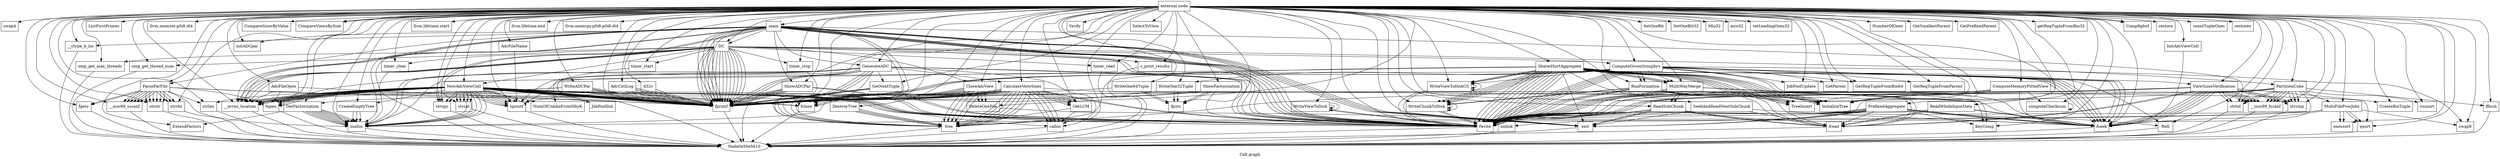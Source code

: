 digraph "Call graph" {
	label="Call graph";

	Node0x505a8e0 [shape=record,label="{external node}"];
	Node0x505a8e0 -> Node0x504cc00;
	Node0x505a8e0 -> Node0x5050cb0;
	Node0x505a8e0 -> Node0x5027af0;
	Node0x505a8e0 -> Node0x5059f30;
	Node0x505a8e0 -> Node0x4fcbf00;
	Node0x505a8e0 -> Node0x5007fd0;
	Node0x505a8e0 -> Node0x50ca770;
	Node0x505a8e0 -> Node0x502ebb0;
	Node0x505a8e0 -> Node0x509b390;
	Node0x505a8e0 -> Node0x50a15e0;
	Node0x505a8e0 -> Node0x507a3d0;
	Node0x505a8e0 -> Node0x5078350;
	Node0x505a8e0 -> Node0x4ff80a0;
	Node0x505a8e0 -> Node0x5093ed0;
	Node0x505a8e0 -> Node0x50373d0;
	Node0x505a8e0 -> Node0x50d8920;
	Node0x505a8e0 -> Node0x50f8680;
	Node0x505a8e0 -> Node0x50f8680;
	Node0x505a8e0 -> Node0x5099f80;
	Node0x505a8e0 -> Node0x4fd7bc0;
	Node0x505a8e0 -> Node0x5048a40;
	Node0x505a8e0 -> Node0x50531a0;
	Node0x505a8e0 -> Node0x50814b0;
	Node0x505a8e0 -> Node0x515e6c0;
	Node0x505a8e0 -> Node0x502c760;
	Node0x505a8e0 -> Node0x5142c30;
	Node0x505a8e0 -> Node0x518c950;
	Node0x505a8e0 -> Node0x5152730;
	Node0x505a8e0 -> Node0x50c8230;
	Node0x505a8e0 -> Node0x5012ca0;
	Node0x505a8e0 -> Node0x5042cd0;
	Node0x505a8e0 -> Node0x5153440;
	Node0x505a8e0 -> Node0x50084c0;
	Node0x505a8e0 -> Node0x4fdf4c0;
	Node0x505a8e0 -> Node0x4ffe1e0;
	Node0x505a8e0 -> Node0x5129e20;
	Node0x505a8e0 -> Node0x51621a0;
	Node0x505a8e0 -> Node0x5145640;
	Node0x505a8e0 -> Node0x5063f00;
	Node0x505a8e0 -> Node0x50143b0;
	Node0x505a8e0 -> Node0x501e610;
	Node0x505a8e0 -> Node0x4ffb490;
	Node0x505a8e0 -> Node0x4fefe90;
	Node0x505a8e0 -> Node0x509d690;
	Node0x505a8e0 -> Node0x50b87c0;
	Node0x505a8e0 -> Node0x50710d0;
	Node0x505a8e0 -> Node0x5141f90;
	Node0x505a8e0 -> Node0x50b8520;
	Node0x505a8e0 -> Node0x5115e00;
	Node0x505a8e0 -> Node0x50a1900;
	Node0x505a8e0 -> Node0x50d1d90;
	Node0x505a8e0 -> Node0x4fe0a50;
	Node0x505a8e0 -> Node0x5155ec0;
	Node0x505a8e0 -> Node0x50ccd50;
	Node0x505a8e0 -> Node0x4fbff60;
	Node0x505a8e0 -> Node0x50af510;
	Node0x505a8e0 -> Node0x5016ef0;
	Node0x505a8e0 -> Node0x5009430;
	Node0x505a8e0 -> Node0x500cfb0;
	Node0x505a8e0 -> Node0x50103e0;
	Node0x505a8e0 -> Node0x5013ae0;
	Node0x505a8e0 -> Node0x5012d80;
	Node0x505a8e0 -> Node0x5013360;
	Node0x505a8e0 -> Node0x5013980;
	Node0x505a8e0 -> Node0x5013f40;
	Node0x505a8e0 -> Node0x50aa260;
	Node0x505a8e0 -> Node0x5015bd0;
	Node0x505a8e0 -> Node0x5018a40;
	Node0x505a8e0 -> Node0x50d4ed0;
	Node0x505a8e0 -> Node0x501ffd0;
	Node0x505a8e0 -> Node0x5025010;
	Node0x505a8e0 -> Node0x5025c40;
	Node0x505a8e0 -> Node0x5027390;
	Node0x505a8e0 -> Node0x518c010;
	Node0x505a8e0 -> Node0x502e1b0;
	Node0x505a8e0 -> Node0x502ec90;
	Node0x505a8e0 -> Node0x502fc80;
	Node0x505a8e0 -> Node0x50315a0;
	Node0x505a8e0 -> Node0x50334a0;
	Node0x505a8e0 -> Node0x501bd90;
	Node0x505a8e0 -> Node0x5033b40;
	Node0x505a8e0 -> Node0x502d1d0;
	Node0x505a8e0 -> Node0x5047a90;
	Node0x505a8e0 -> Node0x502cd90;
	Node0x505a8e0 -> Node0x502ba50;
	Node0x505a8e0 -> Node0x50370f0;
	Node0x505a8e0 -> Node0x5037c40;
	Node0x505a8e0 -> Node0x50386e0;
	Node0x505a8e0 -> Node0x517b220;
	Node0x505a8e0 -> Node0x503a000;
	Node0x505a8e0 -> Node0x502b660;
	Node0x505a8e0 -> Node0x503c660;
	Node0x505a8e0 -> Node0x502c4b0;
	Node0x505a8e0 -> Node0x502a000;
	Node0x505a8e0 -> Node0x503d150;
	Node0x505a8e0 -> Node0x503deb0;
	Node0x505a8e0 -> Node0x503deb0;
	Node0x505a8e0 -> Node0x503a530;
	Node0x505a8e0 -> Node0x5040560;
	Node0x505a8e0 -> Node0x5042470;
	Node0x505a8e0 -> Node0x50432d0;
	Node0x505a8e0 -> Node0x5043970;
	Node0x505a8e0 -> Node0x50457c0;
	Node0x505a8e0 -> Node0x5027870;
	Node0x505a8e0 -> Node0x504a070;
	Node0x505a8e0 -> Node0x5010dd0;
	Node0x505a8e0 -> Node0x5059490;
	Node0x505a8e0 -> Node0x504b910;
	Node0x505a8e0 -> Node0x500d620;
	Node0x505a8e0 -> Node0x50b60c0;
	Node0x505a8e0 -> Node0x500cb00;
	Node0x505a8e0 -> Node0x5047b30;
	Node0x505a8e0 -> Node0x5089300;
	Node0x505a8e0 -> Node0x504c430;
	Node0x50c8230 [shape=record,label="{strstr}"];
	Node0x50c8230 -> Node0x50e5610;
	Node0x50f8680 [shape=record,label="{CompareViewsBySize}"];
	Node0x500cb00 [shape=record,label="{WriteChunkToDisk}"];
	Node0x500cb00 -> Node0x500cb00;
	Node0x500cb00 -> Node0x4fcbf00;
	Node0x500cb00 -> Node0x4fcbf00;
	Node0x500cb00 -> Node0x500cb00;
	Node0x504cc00 [shape=record,label="{swap4}"];
	Node0x5050cb0 [shape=record,label="{swap8}"];
	Node0x5027af0 [shape=record,label="{initADCpar}"];
	Node0x5059f30 [shape=record,label="{ShowFactorization}"];
	Node0x5059f30 -> Node0x4fcbf00;
	Node0x5059f30 -> Node0x5007fd0;
	Node0x5059f30 -> Node0x50ca770;
	Node0x5059f30 -> Node0x50ca770;
	Node0x5059f30 -> Node0x5007fd0;
	Node0x4fcbf00 [shape=record,label="{fwrite}"];
	Node0x4fcbf00 -> Node0x50e5610;
	Node0x5007fd0 [shape=record,label="{fputc}"];
	Node0x5007fd0 -> Node0x50e5610;
	Node0x4fd7bc0 [shape=record,label="{sprintf}"];
	Node0x4fd7bc0 -> Node0x50e5610;
	Node0x5048a40 [shape=record,label="{fopen}"];
	Node0x5048a40 -> Node0x50e5610;
	Node0x50ca770 [shape=record,label="{fprintf}"];
	Node0x50ca770 -> Node0x50e5610;
	Node0x502ebb0 [shape=record,label="{ListFirstPrimes}"];
	Node0x50373d0 [shape=record,label="{malloc}"];
	Node0x50373d0 -> Node0x50e5610;
	Node0x509b390 [shape=record,label="{GetLCM}"];
	Node0x509b390 -> Node0x50a15e0;
	Node0x509b390 -> Node0x5078350;
	Node0x50a15e0 [shape=record,label="{calloc}"];
	Node0x50a15e0 -> Node0x50e5610;
	Node0x507a3d0 [shape=record,label="{llvm.memset.p0i8.i64}"];
	Node0x4ff80a0 [shape=record,label="{ExtendFactors}"];
	Node0x5078350 [shape=record,label="{free}"];
	Node0x5078350 -> Node0x50e5610;
	Node0x5093ed0 [shape=record,label="{GetFactorization}"];
	Node0x5093ed0 -> Node0x50373d0;
	Node0x5093ed0 -> Node0x50373d0;
	Node0x5093ed0 -> Node0x50373d0;
	Node0x5093ed0 -> Node0x50373d0;
	Node0x5093ed0 -> Node0x50373d0;
	Node0x5093ed0 -> Node0x50373d0;
	Node0x5093ed0 -> Node0x50373d0;
	Node0x5093ed0 -> Node0x50373d0;
	Node0x5093ed0 -> Node0x50373d0;
	Node0x5093ed0 -> Node0x4ff80a0;
	Node0x4ffe1e0 [shape=record,label="{GetNextTuple}"];
	Node0x4ffe1e0 -> Node0x50ca770;
	Node0x4ffe1e0 -> Node0x50ca770;
	Node0x4ffe1e0 -> Node0x4fcbf00;
	Node0x4ffe1e0 -> Node0x4fcbf00;
	Node0x4ffe1e0 -> Node0x50ca770;
	Node0x50d8920 [shape=record,label="{CompareSizesByValue}"];
	Node0x5099f80 [shape=record,label="{CalculateVeiwSizes}"];
	Node0x5099f80 -> Node0x50a15e0;
	Node0x5099f80 -> Node0x50a15e0;
	Node0x5099f80 -> Node0x50a15e0;
	Node0x5099f80 -> Node0x5093ed0;
	Node0x5099f80 -> Node0x509b390;
	Node0x5099f80 -> Node0x509b390;
	Node0x5099f80 -> Node0x509b390;
	Node0x5099f80 -> Node0x509b390;
	Node0x5099f80 -> Node0x509b390;
	Node0x5099f80 -> Node0x5078350;
	Node0x5099f80 -> Node0x5078350;
	Node0x5099f80 -> Node0x5078350;
	Node0x5099f80 -> Node0x5078350;
	Node0x5099f80 -> Node0x5078350;
	Node0x5099f80 -> Node0x50a15e0;
	Node0x5099f80 -> Node0x4fd7bc0;
	Node0x5099f80 -> Node0x5048a40;
	Node0x5099f80 -> Node0x50ca770;
	Node0x5099f80 -> Node0x50531a0;
	Node0x5099f80 -> Node0x50ca770;
	Node0x5099f80 -> Node0x50ca770;
	Node0x5099f80 -> Node0x4fcbf00;
	Node0x5099f80 -> Node0x4fcbf00;
	Node0x5099f80 -> Node0x50ca770;
	Node0x5099f80 -> Node0x50ca770;
	Node0x5099f80 -> Node0x50814b0;
	Node0x5099f80 -> Node0x5078350;
	Node0x5099f80 -> Node0x50ca770;
	Node0x5099f80 -> Node0x5078350;
	Node0x5047a90 [shape=record,label="{NumOfCombsFromNbyK}"];
	Node0x50531a0 [shape=record,label="{qsort}"];
	Node0x50531a0 -> Node0x50e5610;
	Node0x515e6c0 [shape=record,label="{ParseParFile}"];
	Node0x515e6c0 -> Node0x5142c30;
	Node0x515e6c0 -> Node0x5048a40;
	Node0x515e6c0 -> Node0x50ca770;
	Node0x515e6c0 -> Node0x5142c30;
	Node0x515e6c0 -> Node0x518c950;
	Node0x515e6c0 -> Node0x5152730;
	Node0x515e6c0 -> Node0x5142c30;
	Node0x515e6c0 -> Node0x50c8230;
	Node0x515e6c0 -> Node0x518c950;
	Node0x515e6c0 -> Node0x5152730;
	Node0x515e6c0 -> Node0x518c950;
	Node0x515e6c0 -> Node0x518c950;
	Node0x515e6c0 -> Node0x518c950;
	Node0x515e6c0 -> Node0x5012ca0;
	Node0x515e6c0 -> Node0x50373d0;
	Node0x515e6c0 -> Node0x518c950;
	Node0x515e6c0 -> Node0x50814b0;
	Node0x515e6c0 -> Node0x50c8230;
	Node0x515e6c0 -> Node0x50c8230;
	Node0x515e6c0 -> Node0x50c8230;
	Node0x515e6c0 -> Node0x50c8230;
	Node0x515e6c0 -> Node0x50c8230;
	Node0x5042cd0 [shape=record,label="{llvm.lifetime.end}"];
	Node0x502c760 [shape=record,label="{llvm.lifetime.start}"];
	Node0x50814b0 [shape=record,label="{fclose}"];
	Node0x50814b0 -> Node0x50e5610;
	Node0x5142c30 [shape=record,label="{strchr}"];
	Node0x5142c30 -> Node0x50e5610;
	Node0x518c950 [shape=record,label="{__isoc99_sscanf}"];
	Node0x518c950 -> Node0x50e5610;
	Node0x5152730 [shape=record,label="{fgets}"];
	Node0x5152730 -> Node0x50e5610;
	Node0x5012ca0 [shape=record,label="{strlen}"];
	Node0x5012ca0 -> Node0x50e5610;
	Node0x5153440 [shape=record,label="{WriteADCPar}"];
	Node0x5153440 -> Node0x50a15e0;
	Node0x5153440 -> Node0x5012ca0;
	Node0x5153440 -> Node0x5048a40;
	Node0x5153440 -> Node0x50ca770;
	Node0x5153440 -> Node0x50ca770;
	Node0x5153440 -> Node0x50ca770;
	Node0x5153440 -> Node0x50ca770;
	Node0x5153440 -> Node0x50ca770;
	Node0x5153440 -> Node0x50ca770;
	Node0x5153440 -> Node0x50ca770;
	Node0x5153440 -> Node0x50814b0;
	Node0x50084c0 [shape=record,label="{llvm.memcpy.p0i8.p0i8.i64}"];
	Node0x4fdf4c0 [shape=record,label="{ShowADCPar}"];
	Node0x4fdf4c0 -> Node0x4fcbf00;
	Node0x4fdf4c0 -> Node0x50ca770;
	Node0x4fdf4c0 -> Node0x50ca770;
	Node0x4fdf4c0 -> Node0x50ca770;
	Node0x4fdf4c0 -> Node0x50ca770;
	Node0x4fdf4c0 -> Node0x50ca770;
	Node0x4fdf4c0 -> Node0x50ca770;
	Node0x4fdf4c0 -> Node0x4fcbf00;
	Node0x50af510 [shape=record,label="{SelectToView}"];
	Node0x5059490 [shape=record,label="{TreeInsert}"];
	Node0x50b60c0 [shape=record,label="{computeChecksum}"];
	Node0x50b60c0 -> Node0x50b60c0;
	Node0x5016ef0 [shape=record,label="{SharedSortAggregate}"];
	Node0x5016ef0 -> Node0x50373d0;
	Node0x5016ef0 -> Node0x4fcbf00;
	Node0x5016ef0 -> Node0x5155ec0;
	Node0x5016ef0 -> Node0x50ccd50;
	Node0x5016ef0 -> Node0x5009430;
	Node0x5016ef0 -> Node0x500cb00;
	Node0x5016ef0 -> Node0x5155ec0;
	Node0x5016ef0 -> Node0x500cfb0;
	Node0x5016ef0 -> Node0x500d620;
	Node0x5016ef0 -> Node0x5089300;
	Node0x5016ef0 -> Node0x5059490;
	Node0x5016ef0 -> Node0x5059490;
	Node0x5016ef0 -> Node0x500cb00;
	Node0x5016ef0 -> Node0x5089300;
	Node0x5016ef0 -> Node0x5089300;
	Node0x5016ef0 -> Node0x5059490;
	Node0x5016ef0 -> Node0x5059490;
	Node0x5016ef0 -> Node0x4fcbf00;
	Node0x5016ef0 -> Node0x5063f00;
	Node0x5016ef0 -> Node0x500cb00;
	Node0x5016ef0 -> Node0x4fcbf00;
	Node0x5016ef0 -> Node0x5089300;
	Node0x5016ef0 -> Node0x500cb00;
	Node0x5016ef0 -> Node0x4fcbf00;
	Node0x5016ef0 -> Node0x5155ec0;
	Node0x5016ef0 -> Node0x500d620;
	Node0x5016ef0 -> Node0x4fcbf00;
	Node0x5016ef0 -> Node0x500cfb0;
	Node0x5016ef0 -> Node0x4fcbf00;
	Node0x5016ef0 -> Node0x5089300;
	Node0x5016ef0 -> Node0x5059490;
	Node0x5016ef0 -> Node0x500cb00;
	Node0x5016ef0 -> Node0x4fcbf00;
	Node0x5016ef0 -> Node0x5155ec0;
	Node0x5016ef0 -> Node0x500d620;
	Node0x5016ef0 -> Node0x4fcbf00;
	Node0x5016ef0 -> Node0x500cfb0;
	Node0x5016ef0 -> Node0x4fcbf00;
	Node0x5016ef0 -> Node0x5155ec0;
	Node0x5016ef0 -> Node0x5078350;
	Node0x5129e20 [shape=record,label="{GenerateADC}"];
	Node0x5129e20 -> Node0x50a15e0;
	Node0x5129e20 -> Node0x4fd7bc0;
	Node0x5129e20 -> Node0x5048a40;
	Node0x5129e20 -> Node0x50ca770;
	Node0x5129e20 -> Node0x50373d0;
	Node0x5129e20 -> Node0x50373d0;
	Node0x5129e20 -> Node0x50ca770;
	Node0x5129e20 -> Node0x4ffe1e0;
	Node0x5129e20 -> Node0x4fcbf00;
	Node0x5129e20 -> Node0x4fcbf00;
	Node0x5129e20 -> Node0x50814b0;
	Node0x5129e20 -> Node0x50ca770;
	Node0x5129e20 -> Node0x4fcbf00;
	Node0x5129e20 -> Node0x5078350;
	Node0x5129e20 -> Node0x5078350;
	Node0x5129e20 -> Node0x5078350;
	Node0x5129e20 -> Node0x5099f80;
	Node0x51621a0 [shape=record,label="{main}"];
	Node0x51621a0 -> Node0x4fcbf00;
	Node0x51621a0 -> Node0x4fcbf00;
	Node0x51621a0 -> Node0x5145640;
	Node0x51621a0 -> Node0x4fcbf00;
	Node0x51621a0 -> Node0x4fcbf00;
	Node0x51621a0 -> Node0x4fcbf00;
	Node0x51621a0 -> Node0x4fcbf00;
	Node0x51621a0 -> Node0x5063f00;
	Node0x51621a0 -> Node0x50373d0;
	Node0x51621a0 -> Node0x50373d0;
	Node0x51621a0 -> Node0x50143b0;
	Node0x51621a0 -> Node0x50ca770;
	Node0x51621a0 -> Node0x5063f00;
	Node0x51621a0 -> Node0x5027af0;
	Node0x51621a0 -> Node0x515e6c0;
	Node0x51621a0 -> Node0x50143b0;
	Node0x51621a0 -> Node0x50ca770;
	Node0x51621a0 -> Node0x5063f00;
	Node0x51621a0 -> Node0x4fdf4c0;
	Node0x51621a0 -> Node0x5129e20;
	Node0x51621a0 -> Node0x50143b0;
	Node0x51621a0 -> Node0x50ca770;
	Node0x51621a0 -> Node0x5063f00;
	Node0x51621a0 -> Node0x501e610;
	Node0x51621a0 -> Node0x50ca770;
	Node0x51621a0 -> Node0x4ffb490;
	Node0x51621a0 -> Node0x4ffb490;
	Node0x51621a0 -> Node0x4fefe90;
	Node0x51621a0 -> Node0x5078350;
	Node0x51621a0 -> Node0x5078350;
	Node0x5145640 [shape=record,label="{__ctype_b_loc}"];
	Node0x5145640 -> Node0x50e5610;
	Node0x5063f00 [shape=record,label="{exit}"];
	Node0x5063f00 -> Node0x50e5610;
	Node0x50143b0 [shape=record,label="{__errno_location}"];
	Node0x50143b0 -> Node0x50e5610;
	Node0x501e610 [shape=record,label="{strtol}"];
	Node0x501e610 -> Node0x50e5610;
	Node0x4ffb490 [shape=record,label="{strcpy}"];
	Node0x4ffb490 -> Node0x50e5610;
	Node0x4fefe90 [shape=record,label="{DC}"];
	Node0x4fefe90 -> Node0x509d690;
	Node0x4fefe90 -> Node0x50ca770;
	Node0x4fefe90 -> Node0x50ca770;
	Node0x4fefe90 -> Node0x50b87c0;
	Node0x4fefe90 -> Node0x50aa260;
	Node0x4fefe90 -> Node0x50143b0;
	Node0x4fefe90 -> Node0x50ca770;
	Node0x4fefe90 -> Node0x50ca770;
	Node0x4fefe90 -> Node0x5027870;
	Node0x4fefe90 -> Node0x50143b0;
	Node0x4fefe90 -> Node0x50ca770;
	Node0x4fefe90 -> Node0x50710d0;
	Node0x4fefe90 -> Node0x5141f90;
	Node0x4fefe90 -> Node0x518c010;
	Node0x4fefe90 -> Node0x50143b0;
	Node0x4fefe90 -> Node0x50ca770;
	Node0x4fefe90 -> Node0x50b8520;
	Node0x4fefe90 -> Node0x5115e00;
	Node0x4fefe90 -> Node0x50d4ed0;
	Node0x4fefe90 -> Node0x50143b0;
	Node0x4fefe90 -> Node0x50ca770;
	Node0x4fefe90 -> Node0x4fcbf00;
	Node0x4fefe90 -> Node0x50ca770;
	Node0x4fefe90 -> Node0x50ca770;
	Node0x4fefe90 -> Node0x50ca770;
	Node0x4fefe90 -> Node0x50ca770;
	Node0x4fefe90 -> Node0x50ca770;
	Node0x4fefe90 -> Node0x50ca770;
	Node0x4fefe90 -> Node0x50ca770;
	Node0x4fefe90 -> Node0x4fcbf00;
	Node0x4fefe90 -> Node0x50a1900;
	Node0x509d690 [shape=record,label="{omp_get_max_threads}"];
	Node0x509d690 -> Node0x50e5610;
	Node0x50b87c0 [shape=record,label="{omp_get_thread_num}"];
	Node0x50b87c0 -> Node0x50e5610;
	Node0x50aa260 [shape=record,label="{NewAdcViewCntl}"];
	Node0x50aa260 -> Node0x50373d0;
	Node0x50aa260 -> Node0x4ffb490;
	Node0x50aa260 -> Node0x4ffb490;
	Node0x50aa260 -> Node0x4fd7bc0;
	Node0x50aa260 -> Node0x4fd7bc0;
	Node0x50aa260 -> Node0x5015bd0;
	Node0x50aa260 -> Node0x5048a40;
	Node0x50aa260 -> Node0x50143b0;
	Node0x50aa260 -> Node0x50ca770;
	Node0x50aa260 -> Node0x4fd7bc0;
	Node0x50aa260 -> Node0x5048a40;
	Node0x50aa260 -> Node0x50143b0;
	Node0x50aa260 -> Node0x50ca770;
	Node0x50aa260 -> Node0x4fd7bc0;
	Node0x50aa260 -> Node0x5015bd0;
	Node0x50aa260 -> Node0x5048a40;
	Node0x50aa260 -> Node0x50143b0;
	Node0x50aa260 -> Node0x50ca770;
	Node0x50aa260 -> Node0x4fd7bc0;
	Node0x50aa260 -> Node0x5015bd0;
	Node0x50aa260 -> Node0x5048a40;
	Node0x50aa260 -> Node0x50143b0;
	Node0x50aa260 -> Node0x50ca770;
	Node0x50aa260 -> Node0x4fd7bc0;
	Node0x50aa260 -> Node0x5015bd0;
	Node0x50aa260 -> Node0x5048a40;
	Node0x50aa260 -> Node0x50143b0;
	Node0x50aa260 -> Node0x50ca770;
	Node0x50aa260 -> Node0x4fd7bc0;
	Node0x50aa260 -> Node0x5048a40;
	Node0x50aa260 -> Node0x50143b0;
	Node0x50aa260 -> Node0x50ca770;
	Node0x50aa260 -> Node0x4fd7bc0;
	Node0x50aa260 -> Node0x5015bd0;
	Node0x50aa260 -> Node0x5048a40;
	Node0x50aa260 -> Node0x50143b0;
	Node0x50aa260 -> Node0x50ca770;
	Node0x50aa260 -> Node0x50373d0;
	Node0x50aa260 -> Node0x4fcbf00;
	Node0x50aa260 -> Node0x50373d0;
	Node0x50aa260 -> Node0x4fcbf00;
	Node0x50aa260 -> Node0x5047b30;
	Node0x50aa260 -> Node0x4fcbf00;
	Node0x50aa260 -> Node0x50373d0;
	Node0x50aa260 -> Node0x50ca770;
	Node0x50aa260 -> Node0x50373d0;
	Node0x50aa260 -> Node0x50ca770;
	Node0x50aa260 -> Node0x5047a90;
	Node0x50aa260 -> Node0x517b220;
	Node0x50aa260 -> Node0x4fcbf00;
	Node0x50aa260 -> Node0x4fcbf00;
	Node0x5027870 [shape=record,label="{PartitionCube}"];
	Node0x5027870 -> Node0x50373d0;
	Node0x5027870 -> Node0x4fcbf00;
	Node0x5027870 -> Node0x5025c40;
	Node0x5027870 -> Node0x5027390;
	Node0x5027870 -> Node0x5025c40;
	Node0x5027870 -> Node0x5027390;
	Node0x5027870 -> Node0x501e610;
	Node0x5027870 -> Node0x5025c40;
	Node0x5027870 -> Node0x5027390;
	Node0x5027870 -> Node0x5025c40;
	Node0x5027870 -> Node0x501e610;
	Node0x5027870 -> Node0x5040560;
	Node0x5027870 -> Node0x50457c0;
	Node0x5027870 -> Node0x4fcbf00;
	Node0x5027870 -> Node0x4fcbf00;
	Node0x5027870 -> Node0x504a070;
	Node0x5027870 -> Node0x5155ec0;
	Node0x5027870 -> Node0x5078350;
	Node0x50710d0 [shape=record,label="{timer_clear}"];
	Node0x50710d0 -> Node0x50e5610;
	Node0x5141f90 [shape=record,label="{timer_start}"];
	Node0x5141f90 -> Node0x50e5610;
	Node0x518c010 [shape=record,label="{ComputeGivenGroupbys}"];
	Node0x518c010 -> Node0x50ccd50;
	Node0x518c010 -> Node0x5050cb0;
	Node0x518c010 -> Node0x502b660;
	Node0x518c010 -> Node0x502ba50;
	Node0x518c010 -> Node0x502c4b0;
	Node0x518c010 -> Node0x5155ec0;
	Node0x518c010 -> Node0x5012d80;
	Node0x518c010 -> Node0x4fcbf00;
	Node0x518c010 -> Node0x5012d80;
	Node0x518c010 -> Node0x4fcbf00;
	Node0x518c010 -> Node0x500d620;
	Node0x518c010 -> Node0x4fcbf00;
	Node0x518c010 -> Node0x500cfb0;
	Node0x518c010 -> Node0x4fcbf00;
	Node0x518c010 -> Node0x502cd90;
	Node0x518c010 -> Node0x5155ec0;
	Node0x518c010 -> Node0x5155ec0;
	Node0x518c010 -> Node0x4fcbf00;
	Node0x518c010 -> Node0x4fd7bc0;
	Node0x518c010 -> Node0x502d1d0;
	Node0x518c010 -> Node0x50ca770;
	Node0x518c010 -> Node0x50ca770;
	Node0x518c010 -> Node0x50ca770;
	Node0x518c010 -> Node0x50ccd50;
	Node0x518c010 -> Node0x5025010;
	Node0x50b8520 [shape=record,label="{timer_stop}"];
	Node0x50b8520 -> Node0x50e5610;
	Node0x5115e00 [shape=record,label="{timer_read}"];
	Node0x5115e00 -> Node0x50e5610;
	Node0x50d4ed0 [shape=record,label="{CloseAdcView}"];
	Node0x50d4ed0 -> Node0x50814b0;
	Node0x50d4ed0 -> Node0x50814b0;
	Node0x50d4ed0 -> Node0x50814b0;
	Node0x50d4ed0 -> Node0x50814b0;
	Node0x50d4ed0 -> Node0x50814b0;
	Node0x50d4ed0 -> Node0x50814b0;
	Node0x50d4ed0 -> Node0x501bd90;
	Node0x50d4ed0 -> Node0x501bd90;
	Node0x50d4ed0 -> Node0x501bd90;
	Node0x50d4ed0 -> Node0x5078350;
	Node0x50d4ed0 -> Node0x5078350;
	Node0x50d4ed0 -> Node0x5078350;
	Node0x50d4ed0 -> Node0x5078350;
	Node0x50d4ed0 -> Node0x50814b0;
	Node0x50d4ed0 -> Node0x5078350;
	Node0x50a1900 [shape=record,label="{c_print_results}"];
	Node0x50a1900 -> Node0x50e5610;
	Node0x50d1d90 [shape=record,label="{Verify}"];
	Node0x4fe0a50 [shape=record,label="{ReadWholeInputData}"];
	Node0x4fe0a50 -> Node0x5155ec0;
	Node0x4fe0a50 -> Node0x50ccd50;
	Node0x4fe0a50 -> Node0x50ccd50;
	Node0x4fe0a50 -> Node0x5155ec0;
	Node0x4fe0a50 -> Node0x4fcbf00;
	Node0x5155ec0 [shape=record,label="{fseek}"];
	Node0x5155ec0 -> Node0x50e5610;
	Node0x50ccd50 [shape=record,label="{fread}"];
	Node0x50ccd50 -> Node0x50e5610;
	Node0x4fbff60 [shape=record,label="{ComputeMemoryFittedView}"];
	Node0x4fbff60 -> Node0x5155ec0;
	Node0x4fbff60 -> Node0x5089300;
	Node0x4fbff60 -> Node0x5059490;
	Node0x4fbff60 -> Node0x4fcbf00;
	Node0x4fbff60 -> Node0x50b60c0;
	Node0x4fbff60 -> Node0x5089300;
	Node0x5089300 [shape=record,label="{InitializeTree}"];
	Node0x5013360 [shape=record,label="{SeekAndReadNextSubChunk}"];
	Node0x5013360 -> Node0x5155ec0;
	Node0x5013360 -> Node0x4fcbf00;
	Node0x5013360 -> Node0x5063f00;
	Node0x5013360 -> Node0x50ccd50;
	Node0x5013980 [shape=record,label="{AdcFileOpen}"];
	Node0x5013980 -> Node0x5048a40;
	Node0x5013980 -> Node0x50143b0;
	Node0x5013980 -> Node0x50ca770;
	Node0x5013f40 [shape=record,label="{AdcFileName}"];
	Node0x5013f40 -> Node0x4fd7bc0;
	Node0x5015bd0 [shape=record,label="{strcat}"];
	Node0x5015bd0 -> Node0x50e5610;
	Node0x5009430 [shape=record,label="{ftell}"];
	Node0x5009430 -> Node0x50e5610;
	Node0x500cfb0 [shape=record,label="{MultiWayMerge}"];
	Node0x500cfb0 -> Node0x5155ec0;
	Node0x500cfb0 -> Node0x4fcbf00;
	Node0x500cfb0 -> Node0x50103e0;
	Node0x500cfb0 -> Node0x5010dd0;
	Node0x500cfb0 -> Node0x5010dd0;
	Node0x500cfb0 -> Node0x4fcbf00;
	Node0x500cfb0 -> Node0x4fcbf00;
	Node0x500cfb0 -> Node0x50103e0;
	Node0x500cfb0 -> Node0x4fcbf00;
	Node0x500cfb0 -> Node0x4fcbf00;
	Node0x500d620 [shape=record,label="{WriteViewToDiskCS}"];
	Node0x500d620 -> Node0x500d620;
	Node0x500d620 -> Node0x4fcbf00;
	Node0x500d620 -> Node0x4fcbf00;
	Node0x500d620 -> Node0x500d620;
	Node0x50370f0 [shape=record,label="{NumberOfOnes}"];
	Node0x50103e0 [shape=record,label="{ReadSubChunk}"];
	Node0x50103e0 -> Node0x5155ec0;
	Node0x50103e0 -> Node0x4fcbf00;
	Node0x50103e0 -> Node0x5063f00;
	Node0x50103e0 -> Node0x50ccd50;
	Node0x50103e0 -> Node0x4fcbf00;
	Node0x50103e0 -> Node0x5063f00;
	Node0x50103e0 -> Node0x50ccd50;
	Node0x5010dd0 [shape=record,label="{KeyComp}"];
	Node0x5013ae0 [shape=record,label="{PrefixedAggregate}"];
	Node0x5013ae0 -> Node0x50ccd50;
	Node0x5013ae0 -> Node0x5010dd0;
	Node0x5013ae0 -> Node0x4fcbf00;
	Node0x5013ae0 -> Node0x5063f00;
	Node0x5013ae0 -> Node0x4fcbf00;
	Node0x5013ae0 -> Node0x5063f00;
	Node0x5013ae0 -> Node0x5009430;
	Node0x5013ae0 -> Node0x5155ec0;
	Node0x5013ae0 -> Node0x4fcbf00;
	Node0x5013ae0 -> Node0x4fcbf00;
	Node0x5013ae0 -> Node0x5155ec0;
	Node0x5013ae0 -> Node0x5155ec0;
	Node0x5013ae0 -> Node0x4fcbf00;
	Node0x5013ae0 -> Node0x4fcbf00;
	Node0x5012d80 [shape=record,label="{RunFormation}"];
	Node0x5012d80 -> Node0x5089300;
	Node0x5012d80 -> Node0x50ccd50;
	Node0x5012d80 -> Node0x5059490;
	Node0x5012d80 -> Node0x4fcbf00;
	Node0x5012d80 -> Node0x500cb00;
	Node0x5012d80 -> Node0x4fcbf00;
	Node0x5012d80 -> Node0x5089300;
	Node0x5012d80 -> Node0x500cb00;
	Node0x5012d80 -> Node0x4fcbf00;
	Node0x5012d80 -> Node0x5155ec0;
	Node0x5047b30 [shape=record,label="{CreateEmptyTree}"];
	Node0x5047b30 -> Node0x50373d0;
	Node0x5047b30 -> Node0x50373d0;
	Node0x5047b30 -> Node0x50373d0;
	Node0x5018a40 [shape=record,label="{InitAdcViewCntl}"];
	Node0x5018a40 -> Node0x5155ec0;
	Node0x517b220 [shape=record,label="{JobPoolInit}"];
	Node0x501bd90 [shape=record,label="{DeleteOneFile}"];
	Node0x501bd90 -> Node0x5033b40;
	Node0x501ffd0 [shape=record,label="{AdcCntlLog}"];
	Node0x501ffd0 -> Node0x50ca770;
	Node0x501ffd0 -> Node0x50ca770;
	Node0x501ffd0 -> Node0x50ca770;
	Node0x501ffd0 -> Node0x50ca770;
	Node0x501ffd0 -> Node0x50ca770;
	Node0x501ffd0 -> Node0x50ca770;
	Node0x5025010 [shape=record,label="{ViewSizesVerification}"];
	Node0x5025010 -> Node0x5155ec0;
	Node0x5025010 -> Node0x5155ec0;
	Node0x5025010 -> Node0x50ccd50;
	Node0x5025010 -> Node0x5025c40;
	Node0x5025010 -> Node0x50ccd50;
	Node0x5025010 -> Node0x5027390;
	Node0x5025010 -> Node0x5025c40;
	Node0x5025010 -> Node0x5027390;
	Node0x5025010 -> Node0x501e610;
	Node0x5025010 -> Node0x5025c40;
	Node0x5025010 -> Node0x5027390;
	Node0x5025010 -> Node0x5025c40;
	Node0x5025010 -> Node0x5025c40;
	Node0x5025010 -> Node0x501e610;
	Node0x5025010 -> Node0x502a000;
	Node0x5025010 -> Node0x50ca770;
	Node0x5025010 -> Node0x4fcbf00;
	Node0x5025010 -> Node0x4fcbf00;
	Node0x5025010 -> Node0x5155ec0;
	Node0x5025010 -> Node0x50ca770;
	Node0x5025010 -> Node0x5155ec0;
	Node0x5025010 -> Node0x5155ec0;
	Node0x5025c40 [shape=record,label="{__isoc99_fscanf}"];
	Node0x5025c40 -> Node0x50e5610;
	Node0x5027390 [shape=record,label="{strcmp}"];
	Node0x5027390 -> Node0x50e5610;
	Node0x502a000 [shape=record,label="{CreateBinTuple}"];
	Node0x502b660 [shape=record,label="{GetRegTupleFromBin64}"];
	Node0x502ba50 [shape=record,label="{GetParent}"];
	Node0x502c4b0 [shape=record,label="{GetRegTupleFromParent}"];
	Node0x502cd90 [shape=record,label="{JobPoolUpdate}"];
	Node0x502e1b0 [shape=record,label="{SetOneBit}"];
	Node0x502ec90 [shape=record,label="{SetOneBit32}"];
	Node0x502d1d0 [shape=record,label="{WriteOne32Tuple}"];
	Node0x502d1d0 -> Node0x50ca770;
	Node0x502d1d0 -> Node0x5007fd0;
	Node0x502d1d0 -> Node0x5007fd0;
	Node0x502fc80 [shape=record,label="{Mlo32}"];
	Node0x50315a0 [shape=record,label="{mro32}"];
	Node0x50334a0 [shape=record,label="{setLeadingOnes32}"];
	Node0x5033b40 [shape=record,label="{unlink}"];
	Node0x5033b40 -> Node0x50e5610;
	Node0x5037c40 [shape=record,label="{GetSmallestParent}"];
	Node0x50386e0 [shape=record,label="{GetPrefixedParent}"];
	Node0x503a000 [shape=record,label="{WriteOne64Tuple}"];
	Node0x503a000 -> Node0x50ca770;
	Node0x503a000 -> Node0x5007fd0;
	Node0x503a000 -> Node0x5007fd0;
	Node0x503c660 [shape=record,label="{getRegTupleFromBin32}"];
	Node0x503d150 [shape=record,label="{d32v}"];
	Node0x503d150 -> Node0x50ca770;
	Node0x503d150 -> Node0x50ca770;
	Node0x503deb0 [shape=record,label="{Comp8gbuf}"];
	Node0x503a530 [shape=record,label="{restore}"];
	Node0x5040560 [shape=record,label="{vszsort}"];
	Node0x5042470 [shape=record,label="{countTupleOnes}"];
	Node0x50432d0 [shape=record,label="{restoreo}"];
	Node0x5043970 [shape=record,label="{onessort}"];
	Node0x50457c0 [shape=record,label="{MultiFileProcJobs}"];
	Node0x50457c0 -> Node0x50373d0;
	Node0x50457c0 -> Node0x50531a0;
	Node0x50457c0 -> Node0x5043970;
	Node0x50457c0 -> Node0x5050cb0;
	Node0x50457c0 -> Node0x4fcbf00;
	Node0x50457c0 -> Node0x50531a0;
	Node0x50457c0 -> Node0x5043970;
	Node0x50457c0 -> Node0x5155ec0;
	Node0x50457c0 -> Node0x5078350;
	Node0x504a070 [shape=record,label="{fflush}"];
	Node0x504a070 -> Node0x50e5610;
	Node0x504b910 [shape=record,label="{WriteViewToDisk}"];
	Node0x504b910 -> Node0x504b910;
	Node0x504b910 -> Node0x4fcbf00;
	Node0x504b910 -> Node0x4fcbf00;
	Node0x504b910 -> Node0x504b910;
	Node0x504c430 [shape=record,label="{DestroyTree}"];
	Node0x504c430 -> Node0x5078350;
	Node0x504c430 -> Node0x5078350;
	Node0x504c430 -> Node0x5078350;
	Node0x504c430 -> Node0x5078350;
}
